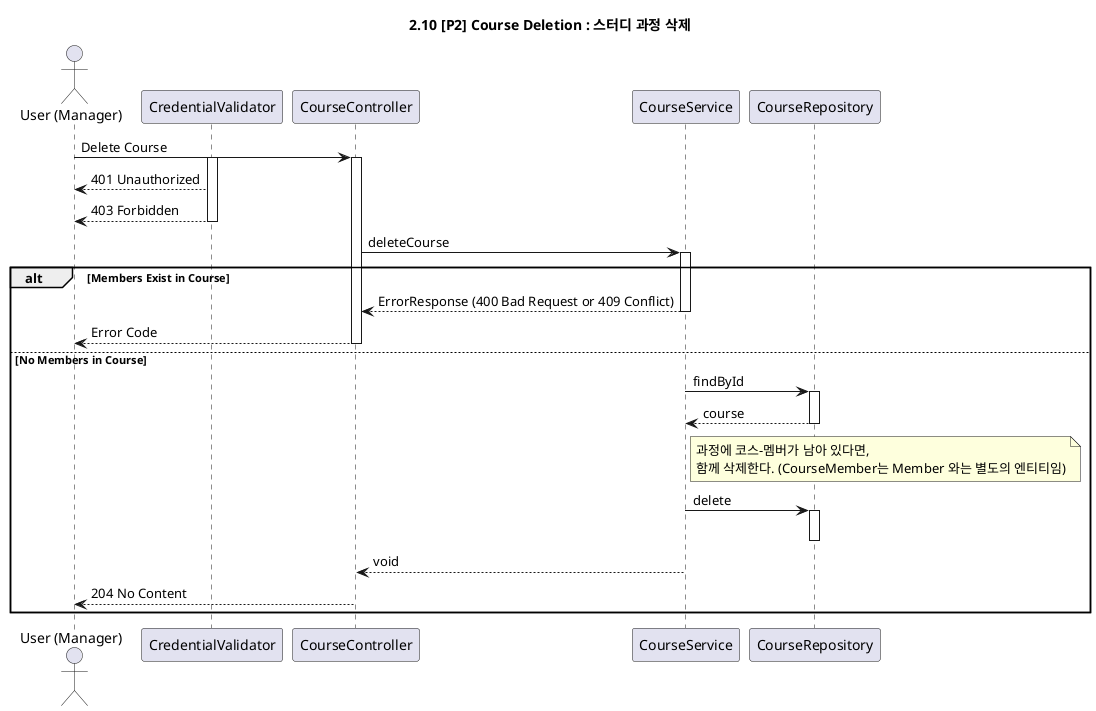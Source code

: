 @startuml

title 2.10 [P2] Course Deletion : 스터디 과정 삭제

actor "User (Manager)" as User
participant "CredentialValidator" as Validator
participant "CourseController" as Controller
participant "CourseService" as AppService
participant "CourseRepository" as Repository

User -> Controller: Delete Course
activate Validator
activate Controller
Validator --> User: 401 Unauthorized
Validator --> User: 403 Forbidden
deactivate Validator

Controller -> AppService: deleteCourse
activate AppService
alt Members Exist in Course
    AppService --> Controller: ErrorResponse (400 Bad Request or 409 Conflict)
    deactivate AppService
    Controller --> User: Error Code
    deactivate Controller
else No Members in Course

AppService -> Repository: findById
activate Repository
Repository --> AppService: course
deactivate Repository

' 과정에 코스-멤버가 남아 있다면,
' 함께 삭제한다.
note right of AppService
  과정에 코스-멤버가 남아 있다면,
  함께 삭제한다. (CourseMember는 Member 와는 별도의 엔티티임)
end note

AppService -> Repository: delete
activate Repository
deactivate Repository

AppService --> Controller: void
deactivate AppService

Controller --> User: 204 No Content
deactivate Controller

end

@enduml